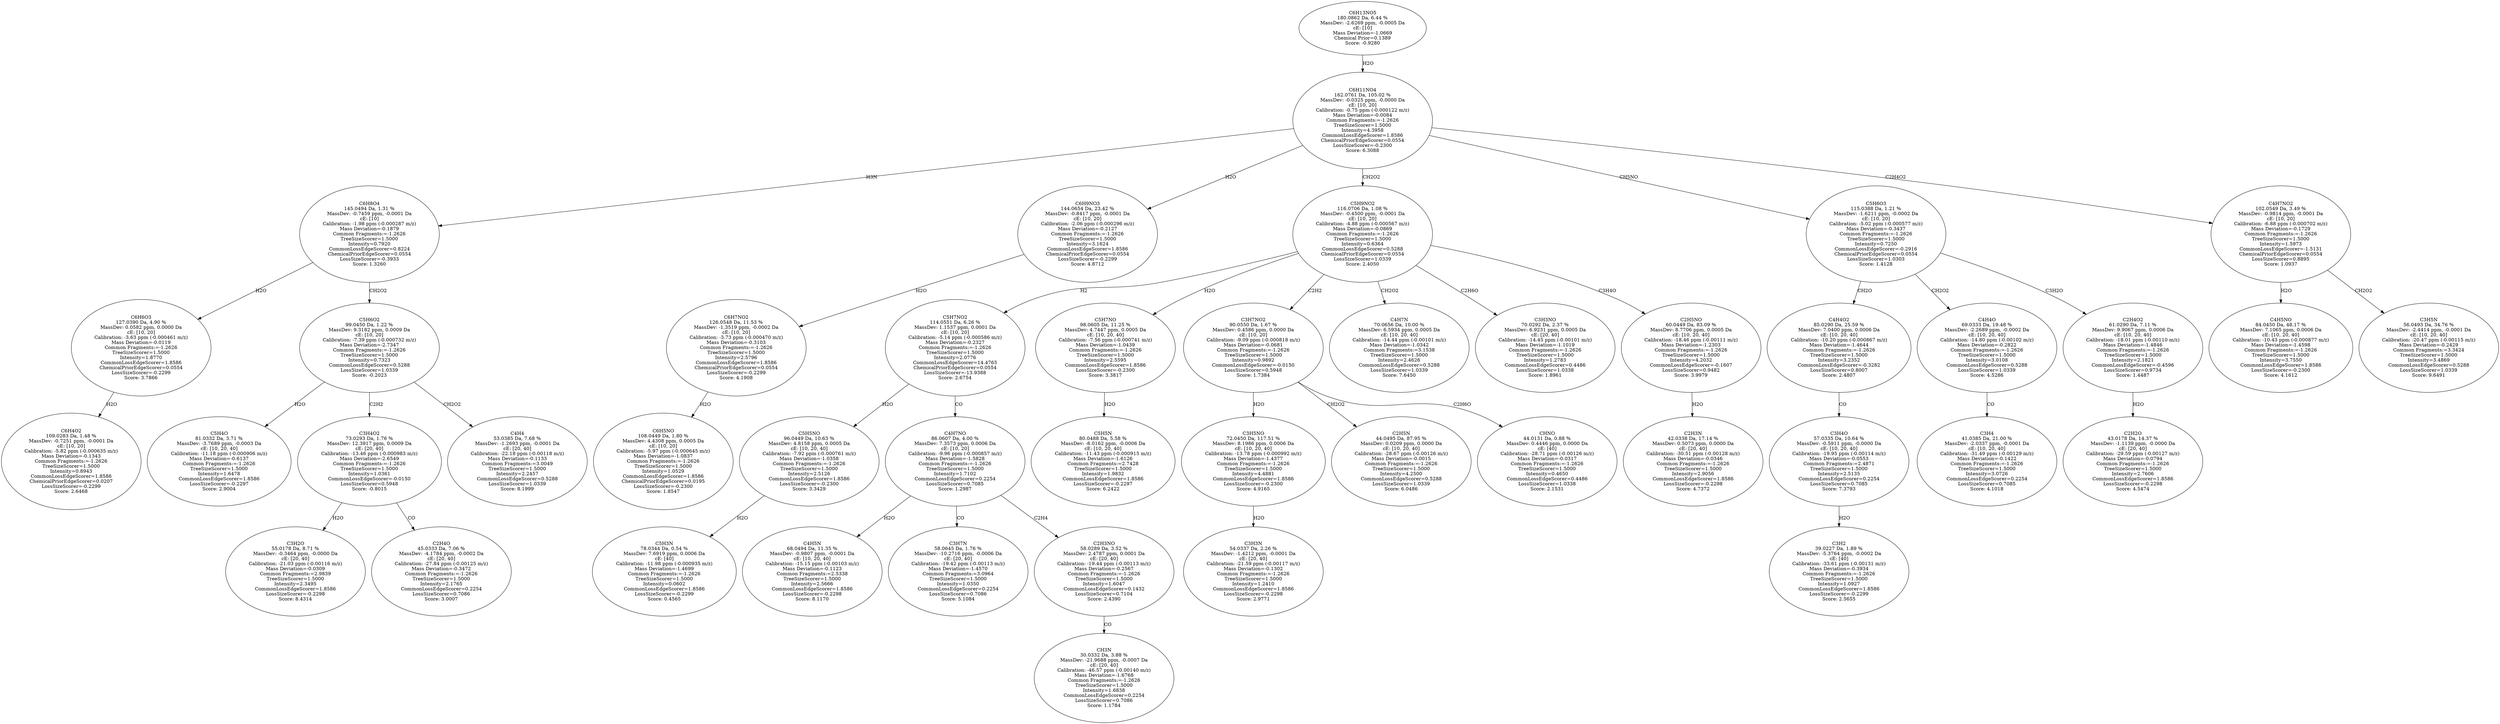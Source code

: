 strict digraph {
v1 [label="C6H4O2\n109.0283 Da, 1.48 %\nMassDev: -0.7251 ppm, -0.0001 Da\ncE: [10, 20]\nCalibration: -5.82 ppm (-0.000635 m/z)\nMass Deviation=-0.1343\nCommon Fragments:=-1.2626\nTreeSizeScorer=1.5000\nIntensity=0.8943\nCommonLossEdgeScorer=1.8586\nChemicalPriorEdgeScorer=0.0207\nLossSizeScorer=-0.2299\nScore: 2.6468"];
v2 [label="C6H6O3\n127.0390 Da, 4.90 %\nMassDev: 0.0582 ppm, 0.0000 Da\ncE: [10, 20]\nCalibration: -3.63 ppm (-0.000461 m/z)\nMass Deviation=-0.0119\nCommon Fragments:=-1.2626\nTreeSizeScorer=1.5000\nIntensity=1.8770\nCommonLossEdgeScorer=1.8586\nChemicalPriorEdgeScorer=0.0554\nLossSizeScorer=-0.2299\nScore: 3.7866"];
v3 [label="C5H4O\n81.0332 Da, 3.71 %\nMassDev: -3.7689 ppm, -0.0003 Da\ncE: [10, 20, 40]\nCalibration: -11.18 ppm (-0.000906 m/z)\nMass Deviation=-0.6137\nCommon Fragments:=-1.2626\nTreeSizeScorer=1.5000\nIntensity=1.6478\nCommonLossEdgeScorer=1.8586\nLossSizeScorer=-0.2297\nScore: 2.9004"];
v4 [label="C3H2O\n55.0178 Da, 8.71 %\nMassDev: -0.3464 ppm, -0.0000 Da\ncE: [20, 40]\nCalibration: -21.03 ppm (-0.00116 m/z)\nMass Deviation=-0.0309\nCommon Fragments:=2.9839\nTreeSizeScorer=1.5000\nIntensity=2.3495\nCommonLossEdgeScorer=1.8586\nLossSizeScorer=-0.2298\nScore: 8.4314"];
v5 [label="C2H4O\n45.0333 Da, 7.06 %\nMassDev: -4.1784 ppm, -0.0002 Da\ncE: [20, 40]\nCalibration: -27.84 ppm (-0.00125 m/z)\nMass Deviation=-0.3472\nCommon Fragments:=-1.2626\nTreeSizeScorer=1.5000\nIntensity=2.1765\nCommonLossEdgeScorer=0.2254\nLossSizeScorer=0.7086\nScore: 3.0007"];
v6 [label="C3H4O2\n73.0293 Da, 1.76 %\nMassDev: 12.3917 ppm, 0.0009 Da\ncE: [20, 40]\nCalibration: -13.46 ppm (-0.000983 m/z)\nMass Deviation=-2.6549\nCommon Fragments:=-1.2626\nTreeSizeScorer=1.5000\nIntensity=1.0361\nCommonLossEdgeScorer=-0.0150\nLossSizeScorer=0.5948\nScore: -0.8015"];
v7 [label="C4H4\n53.0385 Da, 7.68 %\nMassDev: -1.2693 ppm, -0.0001 Da\ncE: [20, 40]\nCalibration: -22.18 ppm (-0.00118 m/z)\nMass Deviation=-0.1133\nCommon Fragments:=3.0049\nTreeSizeScorer=1.5000\nIntensity=2.2457\nCommonLossEdgeScorer=0.5288\nLossSizeScorer=1.0339\nScore: 8.1999"];
v8 [label="C5H6O2\n99.0450 Da, 1.22 %\nMassDev: 9.3182 ppm, 0.0009 Da\ncE: [10, 20]\nCalibration: -7.39 ppm (-0.000732 m/z)\nMass Deviation=-2.7347\nCommon Fragments:=-1.2626\nTreeSizeScorer=1.5000\nIntensity=0.7323\nCommonLossEdgeScorer=0.5288\nLossSizeScorer=1.0339\nScore: -0.2023"];
v9 [label="C6H8O4\n145.0494 Da, 1.31 %\nMassDev: -0.7459 ppm, -0.0001 Da\ncE: [10]\nCalibration: -1.98 ppm (-0.000287 m/z)\nMass Deviation=-0.1879\nCommon Fragments:=-1.2626\nTreeSizeScorer=1.5000\nIntensity=0.7920\nCommonLossEdgeScorer=0.8224\nChemicalPriorEdgeScorer=0.0554\nLossSizeScorer=-0.3933\nScore: 1.3260"];
v10 [label="C6H5NO\n108.0449 Da, 1.80 %\nMassDev: 4.4308 ppm, 0.0005 Da\ncE: [10, 20]\nCalibration: -5.97 ppm (-0.000645 m/z)\nMass Deviation=-1.0837\nCommon Fragments:=-1.2626\nTreeSizeScorer=1.5000\nIntensity=1.0529\nCommonLossEdgeScorer=1.8586\nChemicalPriorEdgeScorer=0.0195\nLossSizeScorer=-0.2300\nScore: 1.8547"];
v11 [label="C6H7NO2\n126.0548 Da, 11.53 %\nMassDev: -1.3519 ppm, -0.0002 Da\ncE: [10, 20]\nCalibration: -3.73 ppm (-0.000470 m/z)\nMass Deviation=-0.3103\nCommon Fragments:=-1.2626\nTreeSizeScorer=1.5000\nIntensity=2.5796\nCommonLossEdgeScorer=1.8586\nChemicalPriorEdgeScorer=0.0554\nLossSizeScorer=-0.2299\nScore: 4.1908"];
v12 [label="C6H9NO3\n144.0654 Da, 23.42 %\nMassDev: -0.8417 ppm, -0.0001 Da\ncE: [10, 20]\nCalibration: -2.06 ppm (-0.000296 m/z)\nMass Deviation=-0.2127\nCommon Fragments:=-1.2626\nTreeSizeScorer=1.5000\nIntensity=3.1624\nCommonLossEdgeScorer=1.8586\nChemicalPriorEdgeScorer=0.0554\nLossSizeScorer=-0.2299\nScore: 4.8712"];
v13 [label="C5H3N\n78.0344 Da, 0.54 %\nMassDev: 7.6919 ppm, 0.0006 Da\ncE: [40]\nCalibration: -11.98 ppm (-0.000935 m/z)\nMass Deviation=-1.4699\nCommon Fragments:=-1.2626\nTreeSizeScorer=1.5000\nIntensity=0.0602\nCommonLossEdgeScorer=1.8586\nLossSizeScorer=-0.2299\nScore: 0.4565"];
v14 [label="C5H5NO\n96.0449 Da, 10.63 %\nMassDev: 4.8158 ppm, 0.0005 Da\ncE: [10, 20, 40]\nCalibration: -7.92 ppm (-0.000761 m/z)\nMass Deviation=-1.0358\nCommon Fragments:=-1.2626\nTreeSizeScorer=1.5000\nIntensity=2.5126\nCommonLossEdgeScorer=1.8586\nLossSizeScorer=-0.2300\nScore: 3.3429"];
v15 [label="C4H5N\n68.0494 Da, 11.35 %\nMassDev: -0.9807 ppm, -0.0001 Da\ncE: [10, 20, 40]\nCalibration: -15.15 ppm (-0.00103 m/z)\nMass Deviation=-0.1123\nCommon Fragments:=2.5338\nTreeSizeScorer=1.5000\nIntensity=2.5666\nCommonLossEdgeScorer=1.8586\nLossSizeScorer=-0.2298\nScore: 8.1170"];
v16 [label="C3H7N\n58.0645 Da, 1.76 %\nMassDev: -10.2716 ppm, -0.0006 Da\ncE: [20, 40]\nCalibration: -19.42 ppm (-0.00113 m/z)\nMass Deviation=-1.4570\nCommon Fragments:=3.0964\nTreeSizeScorer=1.5000\nIntensity=1.0350\nCommonLossEdgeScorer=0.2254\nLossSizeScorer=0.7086\nScore: 5.1084"];
v17 [label="CH3N\n30.0332 Da, 3.88 %\nMassDev: -21.9688 ppm, -0.0007 Da\ncE: [20, 40]\nCalibration: -46.57 ppm (-0.00140 m/z)\nMass Deviation=-1.6768\nCommon Fragments:=-1.2626\nTreeSizeScorer=1.5000\nIntensity=1.6838\nCommonLossEdgeScorer=0.2254\nLossSizeScorer=0.7086\nScore: 1.1784"];
v18 [label="C2H3NO\n58.0289 Da, 3.52 %\nMassDev: 2.4787 ppm, 0.0001 Da\ncE: [20, 40]\nCalibration: -19.44 ppm (-0.00113 m/z)\nMass Deviation=-0.2567\nCommon Fragments:=-1.2626\nTreeSizeScorer=1.5000\nIntensity=1.6047\nCommonLossEdgeScorer=0.1432\nLossSizeScorer=0.7104\nScore: 2.4390"];
v19 [label="C4H7NO\n86.0607 Da, 4.00 %\nMassDev: 7.3573 ppm, 0.0006 Da\ncE: [10, 20]\nCalibration: -9.96 ppm (-0.000857 m/z)\nMass Deviation=-1.5828\nCommon Fragments:=-1.2626\nTreeSizeScorer=1.5000\nIntensity=1.7102\nCommonLossEdgeScorer=0.2254\nLossSizeScorer=0.7085\nScore: 1.2987"];
v20 [label="C5H7NO2\n114.0551 Da, 6.26 %\nMassDev: 1.1537 ppm, 0.0001 Da\ncE: [10, 20]\nCalibration: -5.14 ppm (-0.000586 m/z)\nMass Deviation=-0.2327\nCommon Fragments:=-1.2626\nTreeSizeScorer=1.5000\nIntensity=2.0776\nCommonLossEdgeScorer=14.4765\nChemicalPriorEdgeScorer=0.0554\nLossSizeScorer=-13.9388\nScore: 2.6754"];
v21 [label="C5H5N\n80.0488 Da, 5.58 %\nMassDev: -8.0162 ppm, -0.0006 Da\ncE: [10, 20, 40]\nCalibration: -11.43 ppm (-0.000915 m/z)\nMass Deviation=-1.6126\nCommon Fragments:=2.7428\nTreeSizeScorer=1.5000\nIntensity=1.9832\nCommonLossEdgeScorer=1.8586\nLossSizeScorer=-0.2297\nScore: 6.2422"];
v22 [label="C5H7NO\n98.0605 Da, 11.25 %\nMassDev: 4.7447 ppm, 0.0005 Da\ncE: [10, 20, 40]\nCalibration: -7.56 ppm (-0.000741 m/z)\nMass Deviation=-1.0439\nCommon Fragments:=-1.2626\nTreeSizeScorer=1.5000\nIntensity=2.5595\nCommonLossEdgeScorer=1.8586\nLossSizeScorer=-0.2300\nScore: 3.3817"];
v23 [label="C3H3N\n54.0337 Da, 2.26 %\nMassDev: -1.4212 ppm, -0.0001 Da\ncE: [20, 40]\nCalibration: -21.59 ppm (-0.00117 m/z)\nMass Deviation=-0.1302\nCommon Fragments:=-1.2626\nTreeSizeScorer=1.5000\nIntensity=1.2410\nCommonLossEdgeScorer=1.8586\nLossSizeScorer=-0.2298\nScore: 2.9771"];
v24 [label="C3H5NO\n72.0450 Da, 117.51 %\nMassDev: 8.1986 ppm, 0.0006 Da\ncE: [10, 20, 40]\nCalibration: -13.78 ppm (-0.000992 m/z)\nMass Deviation=-1.4377\nCommon Fragments:=-1.2626\nTreeSizeScorer=1.5000\nIntensity=4.4881\nCommonLossEdgeScorer=1.8586\nLossSizeScorer=-0.2300\nScore: 4.9165"];
v25 [label="C2H5N\n44.0495 Da, 87.95 %\nMassDev: 0.0209 ppm, 0.0000 Da\ncE: [10, 20, 40]\nCalibration: -28.67 ppm (-0.00126 m/z)\nMass Deviation=-0.0015\nCommon Fragments:=-1.2626\nTreeSizeScorer=1.5000\nIntensity=4.2500\nCommonLossEdgeScorer=0.5288\nLossSizeScorer=1.0339\nScore: 6.0486"];
v26 [label="CHNO\n44.0131 Da, 0.88 %\nMassDev: 0.4446 ppm, 0.0000 Da\ncE: [40]\nCalibration: -28.71 ppm (-0.00126 m/z)\nMass Deviation=-0.0317\nCommon Fragments:=-1.2626\nTreeSizeScorer=1.5000\nIntensity=0.4650\nCommonLossEdgeScorer=0.4486\nLossSizeScorer=1.0338\nScore: 2.1531"];
v27 [label="C3H7NO2\n90.0550 Da, 1.67 %\nMassDev: 0.4586 ppm, 0.0000 Da\ncE: [10, 20]\nCalibration: -9.09 ppm (-0.000818 m/z)\nMass Deviation=-0.0681\nCommon Fragments:=-1.2626\nTreeSizeScorer=1.5000\nIntensity=0.9892\nCommonLossEdgeScorer=-0.0150\nLossSizeScorer=0.5948\nScore: 1.7384"];
v28 [label="C4H7N\n70.0656 Da, 10.00 %\nMassDev: 6.5934 ppm, 0.0005 Da\ncE: [10, 20, 40]\nCalibration: -14.44 ppm (-0.00101 m/z)\nMass Deviation=-1.0342\nCommon Fragments:=3.1538\nTreeSizeScorer=1.5000\nIntensity=2.4626\nCommonLossEdgeScorer=0.5288\nLossSizeScorer=1.0339\nScore: 7.6450"];
v29 [label="C3H3NO\n70.0292 Da, 2.37 %\nMassDev: 6.9231 ppm, 0.0005 Da\ncE: [20, 40]\nCalibration: -14.45 ppm (-0.00101 m/z)\nMass Deviation=-1.1019\nCommon Fragments:=-1.2626\nTreeSizeScorer=1.5000\nIntensity=1.2783\nCommonLossEdgeScorer=0.4486\nLossSizeScorer=1.0338\nScore: 1.8961"];
v30 [label="C2H3N\n42.0338 Da, 17.14 %\nMassDev: 0.5073 ppm, 0.0000 Da\ncE: [20, 40]\nCalibration: -30.51 ppm (-0.00128 m/z)\nMass Deviation=-0.0346\nCommon Fragments:=-1.2626\nTreeSizeScorer=1.5000\nIntensity=2.9056\nCommonLossEdgeScorer=1.8586\nLossSizeScorer=-0.2298\nScore: 4.7372"];
v31 [label="C2H5NO\n60.0449 Da, 83.09 %\nMassDev: 8.7706 ppm, 0.0005 Da\ncE: [10, 20, 40]\nCalibration: -18.46 ppm (-0.00111 m/z)\nMass Deviation=-1.2303\nCommon Fragments:=-1.2626\nTreeSizeScorer=1.5000\nIntensity=4.2032\nCommonLossEdgeScorer=-0.1607\nLossSizeScorer=0.9482\nScore: 3.9979"];
v32 [label="C5H9NO2\n116.0706 Da, 1.08 %\nMassDev: -0.4500 ppm, -0.0001 Da\ncE: [10, 20]\nCalibration: -4.88 ppm (-0.000567 m/z)\nMass Deviation=-0.0869\nCommon Fragments:=-1.2626\nTreeSizeScorer=1.5000\nIntensity=0.6364\nCommonLossEdgeScorer=0.5288\nChemicalPriorEdgeScorer=0.0554\nLossSizeScorer=1.0339\nScore: 2.4050"];
v33 [label="C3H2\n39.0227 Da, 1.89 %\nMassDev: -5.3764 ppm, -0.0002 Da\ncE: [40]\nCalibration: -33.61 ppm (-0.00131 m/z)\nMass Deviation=-0.3934\nCommon Fragments:=-1.2626\nTreeSizeScorer=1.5000\nIntensity=1.0927\nCommonLossEdgeScorer=1.8586\nLossSizeScorer=-0.2299\nScore: 2.5655"];
v34 [label="C3H4O\n57.0335 Da, 10.64 %\nMassDev: -0.5911 ppm, -0.0000 Da\ncE: [10, 20, 40]\nCalibration: -19.95 ppm (-0.00114 m/z)\nMass Deviation=-0.0553\nCommon Fragments:=2.4871\nTreeSizeScorer=1.5000\nIntensity=2.5135\nCommonLossEdgeScorer=0.2254\nLossSizeScorer=0.7085\nScore: 7.3793"];
v35 [label="C4H4O2\n85.0290 Da, 25.59 %\nMassDev: 7.0400 ppm, 0.0006 Da\ncE: [10, 20, 40]\nCalibration: -10.20 ppm (-0.000867 m/z)\nMass Deviation=-1.4644\nCommon Fragments:=-1.2626\nTreeSizeScorer=1.5000\nIntensity=3.2352\nCommonLossEdgeScorer=-0.3282\nLossSizeScorer=0.8007\nScore: 2.4807"];
v36 [label="C3H4\n41.0385 Da, 21.00 %\nMassDev: -2.0337 ppm, -0.0001 Da\ncE: [10, 20, 40]\nCalibration: -31.49 ppm (-0.00129 m/z)\nMass Deviation=-0.1422\nCommon Fragments:=-1.2626\nTreeSizeScorer=1.5000\nIntensity=3.0726\nCommonLossEdgeScorer=0.2254\nLossSizeScorer=0.7085\nScore: 4.1018"];
v37 [label="C4H4O\n69.0333 Da, 19.48 %\nMassDev: -2.2689 ppm, -0.0002 Da\ncE: [10, 20, 40]\nCalibration: -14.80 ppm (-0.00102 m/z)\nMass Deviation=-0.2822\nCommon Fragments:=-1.2626\nTreeSizeScorer=1.5000\nIntensity=3.0108\nCommonLossEdgeScorer=0.5288\nLossSizeScorer=1.0339\nScore: 4.5286"];
v38 [label="C2H2O\n43.0178 Da, 14.37 %\nMassDev: -1.1139 ppm, -0.0000 Da\ncE: [20, 40]\nCalibration: -29.59 ppm (-0.00127 m/z)\nMass Deviation=-0.0794\nCommon Fragments:=-1.2626\nTreeSizeScorer=1.5000\nIntensity=2.7606\nCommonLossEdgeScorer=1.8586\nLossSizeScorer=-0.2298\nScore: 4.5474"];
v39 [label="C2H4O2\n61.0290 Da, 7.11 %\nMassDev: 9.9067 ppm, 0.0006 Da\ncE: [10, 20, 40]\nCalibration: -18.01 ppm (-0.00110 m/z)\nMass Deviation=-1.4846\nCommon Fragments:=-1.2626\nTreeSizeScorer=1.5000\nIntensity=2.1821\nCommonLossEdgeScorer=-0.4596\nLossSizeScorer=0.9734\nScore: 1.4487"];
v40 [label="C5H6O3\n115.0388 Da, 1.21 %\nMassDev: -1.6211 ppm, -0.0002 Da\ncE: [10, 20]\nCalibration: -5.02 ppm (-0.000577 m/z)\nMass Deviation=-0.3437\nCommon Fragments:=-1.2626\nTreeSizeScorer=1.5000\nIntensity=0.7250\nCommonLossEdgeScorer=-0.2916\nChemicalPriorEdgeScorer=0.0554\nLossSizeScorer=1.0303\nScore: 1.4128"];
v41 [label="C4H5NO\n84.0450 Da, 48.17 %\nMassDev: 7.1065 ppm, 0.0006 Da\ncE: [10, 20, 40]\nCalibration: -10.43 ppm (-0.000877 m/z)\nMass Deviation=-1.4598\nCommon Fragments:=-1.2626\nTreeSizeScorer=1.5000\nIntensity=3.7550\nCommonLossEdgeScorer=1.8586\nLossSizeScorer=-0.2300\nScore: 4.1612"];
v42 [label="C3H5N\n56.0493 Da, 34.76 %\nMassDev: -2.4414 ppm, -0.0001 Da\ncE: [10, 20, 40]\nCalibration: -20.47 ppm (-0.00115 m/z)\nMass Deviation=-0.2429\nCommon Fragments:=3.3424\nTreeSizeScorer=1.5000\nIntensity=3.4869\nCommonLossEdgeScorer=0.5288\nLossSizeScorer=1.0339\nScore: 9.6491"];
v43 [label="C4H7NO2\n102.0549 Da, 3.49 %\nMassDev: -0.9814 ppm, -0.0001 Da\ncE: [10, 20]\nCalibration: -6.88 ppm (-0.000702 m/z)\nMass Deviation=-0.1729\nCommon Fragments:=-1.2626\nTreeSizeScorer=1.5000\nIntensity=1.5973\nCommonLossEdgeScorer=-1.5131\nChemicalPriorEdgeScorer=0.0554\nLossSizeScorer=0.8895\nScore: 1.0937"];
v44 [label="C6H11NO4\n162.0761 Da, 105.02 %\nMassDev: -0.0325 ppm, -0.0000 Da\ncE: [10, 20]\nCalibration: -0.75 ppm (-0.000122 m/z)\nMass Deviation=-0.0084\nCommon Fragments:=-1.2626\nTreeSizeScorer=1.5000\nIntensity=4.3958\nCommonLossEdgeScorer=1.8586\nChemicalPriorEdgeScorer=0.0554\nLossSizeScorer=-0.2300\nScore: 6.3088"];
v45 [label="C6H13NO5\n180.0862 Da, 6.44 %\nMassDev: -2.6269 ppm, -0.0005 Da\ncE: [10]\nMass Deviation=-1.0669\nChemical Prior=0.1389\nScore: -0.9280"];
v2 -> v1 [label="H2O"];
v9 -> v2 [label="H2O"];
v8 -> v3 [label="H2O"];
v6 -> v4 [label="H2O"];
v6 -> v5 [label="CO"];
v8 -> v6 [label="C2H2"];
v8 -> v7 [label="CH2O2"];
v9 -> v8 [label="CH2O2"];
v44 -> v9 [label="H3N"];
v11 -> v10 [label="H2O"];
v12 -> v11 [label="H2O"];
v44 -> v12 [label="H2O"];
v14 -> v13 [label="H2O"];
v20 -> v14 [label="H2O"];
v19 -> v15 [label="H2O"];
v19 -> v16 [label="CO"];
v18 -> v17 [label="CO"];
v19 -> v18 [label="C2H4"];
v20 -> v19 [label="CO"];
v32 -> v20 [label="H2"];
v22 -> v21 [label="H2O"];
v32 -> v22 [label="H2O"];
v24 -> v23 [label="H2O"];
v27 -> v24 [label="H2O"];
v27 -> v25 [label="CH2O2"];
v27 -> v26 [label="C2H6O"];
v32 -> v27 [label="C2H2"];
v32 -> v28 [label="CH2O2"];
v32 -> v29 [label="C2H6O"];
v31 -> v30 [label="H2O"];
v32 -> v31 [label="C3H4O"];
v44 -> v32 [label="CH2O2"];
v34 -> v33 [label="H2O"];
v35 -> v34 [label="CO"];
v40 -> v35 [label="CH2O"];
v37 -> v36 [label="CO"];
v40 -> v37 [label="CH2O2"];
v39 -> v38 [label="H2O"];
v40 -> v39 [label="C3H2O"];
v44 -> v40 [label="CH5NO"];
v43 -> v41 [label="H2O"];
v43 -> v42 [label="CH2O2"];
v44 -> v43 [label="C2H4O2"];
v45 -> v44 [label="H2O"];
}